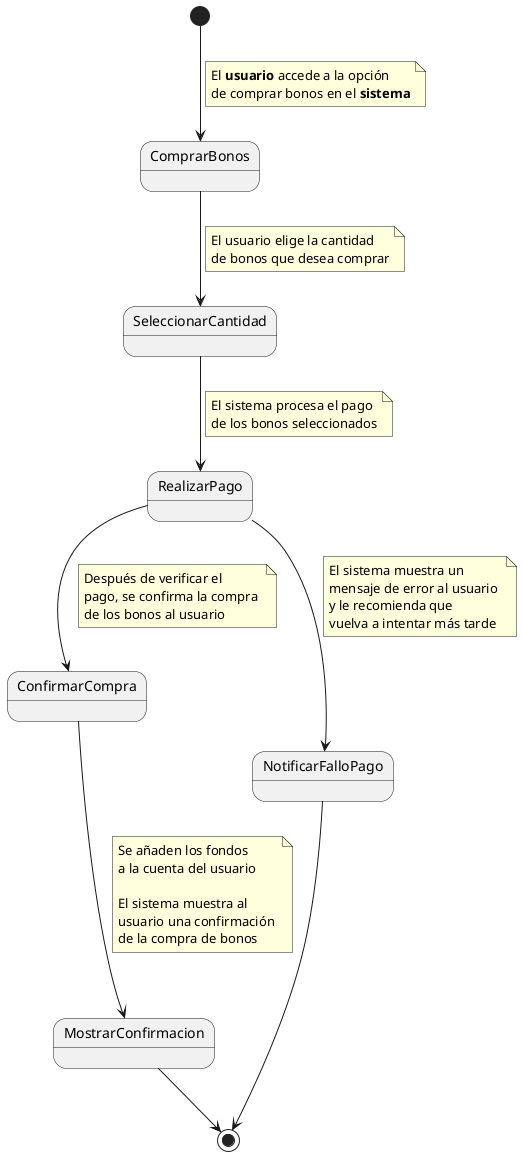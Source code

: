 @startuml

[*] --> ComprarBonos
note on link
 El **usuario** accede a la opción 
 de comprar bonos en el **sistema**
end note

ComprarBonos --> SeleccionarCantidad
note on link
 El usuario elige la cantidad 
 de bonos que desea comprar
end note

SeleccionarCantidad --> RealizarPago
note on link
 El sistema procesa el pago 
 de los bonos seleccionados
end note

RealizarPago --> ConfirmarCompra
note on link
 Después de verificar el 
 pago, se confirma la compra 
 de los bonos al usuario
end note

ConfirmarCompra ---> MostrarConfirmacion
note  on  link
Se añaden los fondos 
a la cuenta del usuario

El sistema muestra al 
usuario una confirmación 
de la compra de bonos
end note

RealizarPago --> NotificarFalloPago
note on link
El sistema muestra un 
mensaje de error al usuario 
y le recomienda que 
vuelva a intentar más tarde
end note

NotificarFalloPago --> [*]

MostrarConfirmacion --> [*]

@enduml
